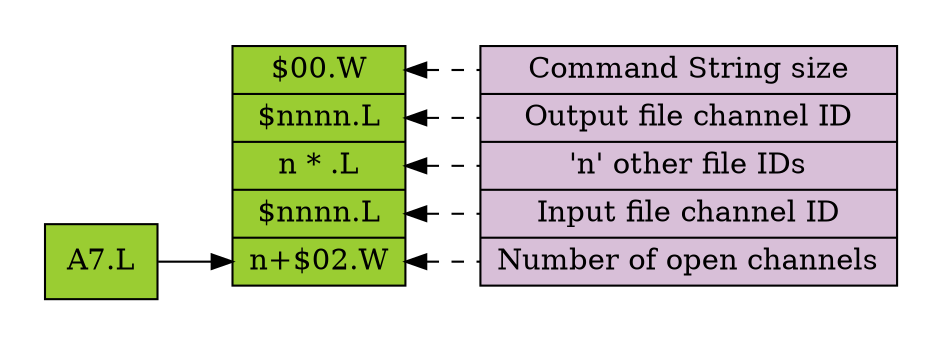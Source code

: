 digraph structs {
    rankdir=LR
    //label="EX With Lots Of Files";
    pad="0.3";
    //bgcolor=grey77;
    node [shape=record fillcolor=yellowgreen style=filled];
    structA7 [label="<f0> A7.L"];
    structS  [label="<cmd> $00.W | <o_chid> $nnnn.L | <io_chid> n * .L| <i_chid> $nnnn.L | <ch> n+$02.W"];
    structP [label="<cmd> Command String size | <o_chid> Output file channel ID | <io_chid> 'n' other file IDs | <i_chid> Input file channel ID | <ch> Number of open channels" style=filled fillcolor=thistle];
    structA7:f0 -> structS:ch;
    edge [style="dashed" dir=back];
    structS:cmd -> structP:cmd;
    structS:o_chid -> structP:o_chid
    structS:io_chid -> structP:io_chid
    structS:i_chid -> structP:i_chid
    structS:ch -> structP:ch;
}
